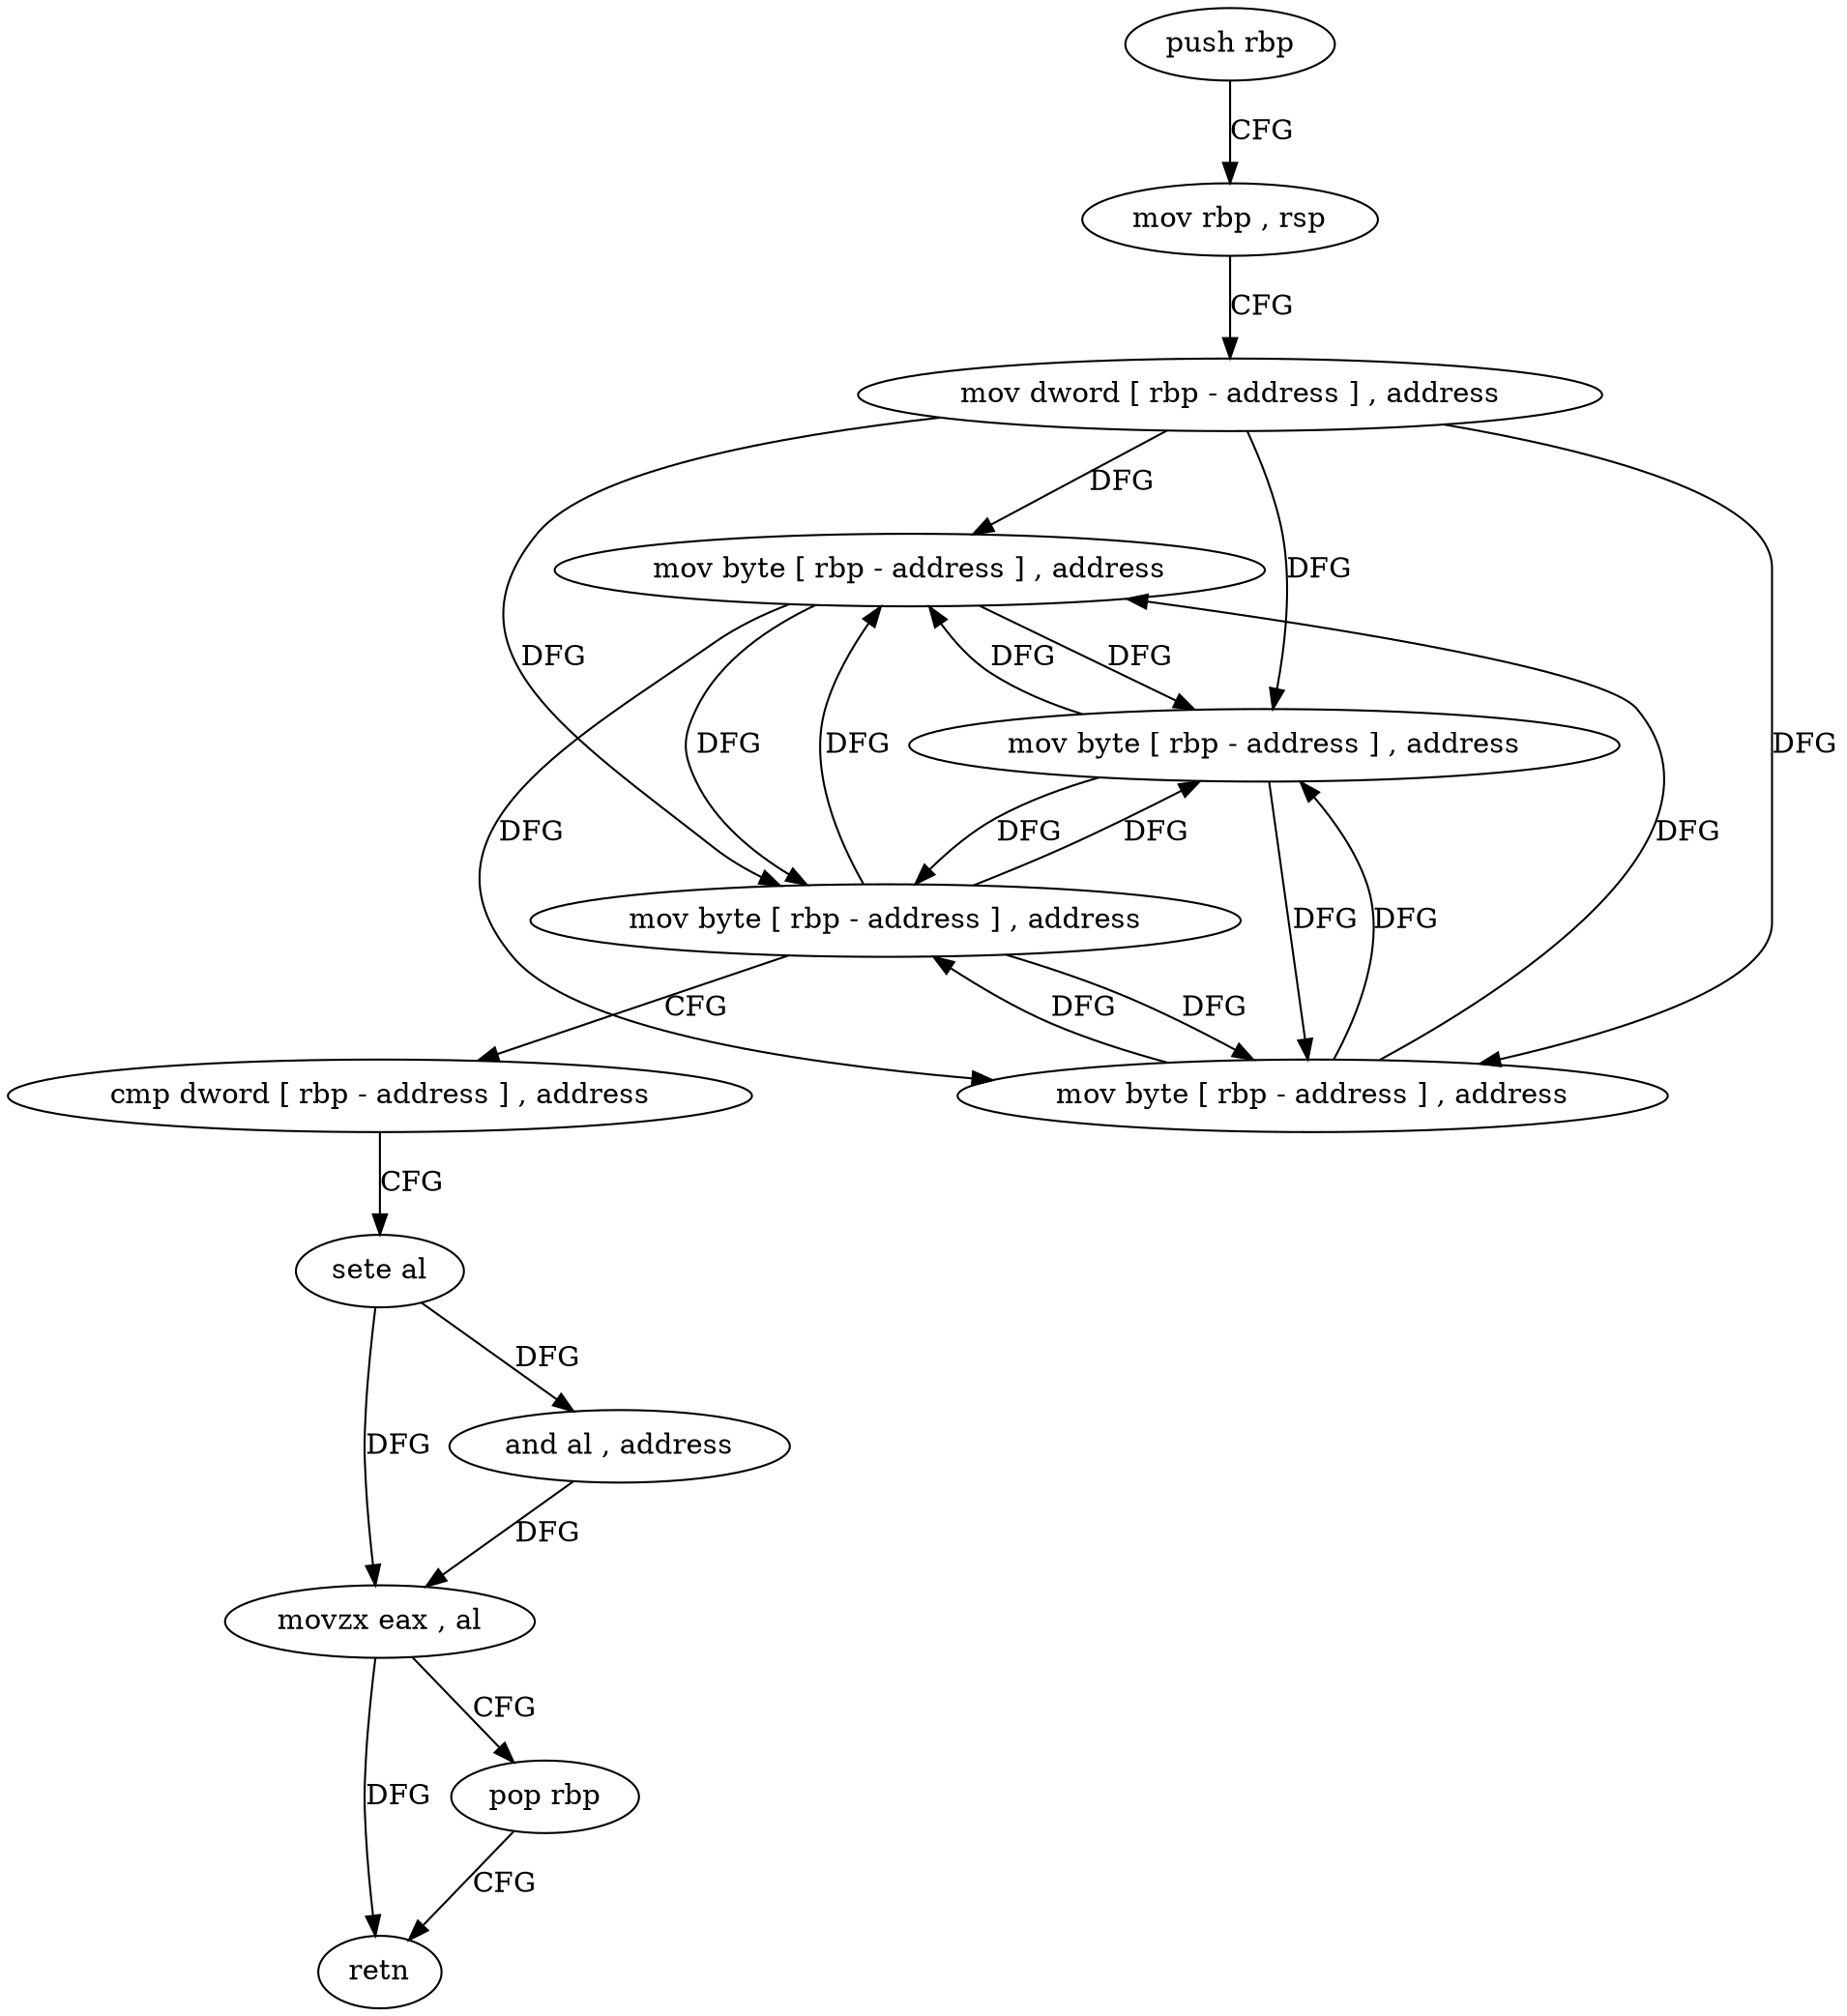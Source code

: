 digraph "func" {
"4215440" [label = "push rbp" ]
"4215441" [label = "mov rbp , rsp" ]
"4215444" [label = "mov dword [ rbp - address ] , address" ]
"4215451" [label = "mov byte [ rbp - address ] , address" ]
"4215455" [label = "mov byte [ rbp - address ] , address" ]
"4215459" [label = "mov byte [ rbp - address ] , address" ]
"4215463" [label = "mov byte [ rbp - address ] , address" ]
"4215467" [label = "cmp dword [ rbp - address ] , address" ]
"4215471" [label = "sete al" ]
"4215474" [label = "and al , address" ]
"4215476" [label = "movzx eax , al" ]
"4215479" [label = "pop rbp" ]
"4215480" [label = "retn" ]
"4215440" -> "4215441" [ label = "CFG" ]
"4215441" -> "4215444" [ label = "CFG" ]
"4215444" -> "4215451" [ label = "DFG" ]
"4215444" -> "4215455" [ label = "DFG" ]
"4215444" -> "4215459" [ label = "DFG" ]
"4215444" -> "4215463" [ label = "DFG" ]
"4215451" -> "4215455" [ label = "DFG" ]
"4215451" -> "4215459" [ label = "DFG" ]
"4215451" -> "4215463" [ label = "DFG" ]
"4215455" -> "4215459" [ label = "DFG" ]
"4215455" -> "4215451" [ label = "DFG" ]
"4215455" -> "4215463" [ label = "DFG" ]
"4215459" -> "4215463" [ label = "DFG" ]
"4215459" -> "4215451" [ label = "DFG" ]
"4215459" -> "4215455" [ label = "DFG" ]
"4215463" -> "4215467" [ label = "CFG" ]
"4215463" -> "4215451" [ label = "DFG" ]
"4215463" -> "4215455" [ label = "DFG" ]
"4215463" -> "4215459" [ label = "DFG" ]
"4215467" -> "4215471" [ label = "CFG" ]
"4215471" -> "4215474" [ label = "DFG" ]
"4215471" -> "4215476" [ label = "DFG" ]
"4215474" -> "4215476" [ label = "DFG" ]
"4215476" -> "4215479" [ label = "CFG" ]
"4215476" -> "4215480" [ label = "DFG" ]
"4215479" -> "4215480" [ label = "CFG" ]
}
